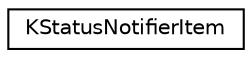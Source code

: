 digraph "Graphical Class Hierarchy"
{
  edge [fontname="Helvetica",fontsize="10",labelfontname="Helvetica",labelfontsize="10"];
  node [fontname="Helvetica",fontsize="10",shape=record];
  rankdir="LR";
  Node0 [label="KStatusNotifierItem",height=0.2,width=0.4,color="black", fillcolor="white", style="filled",URL="$classKStatusNotifierItem.html",tooltip="KDE Status notifier Item protocol implementation "];
}
